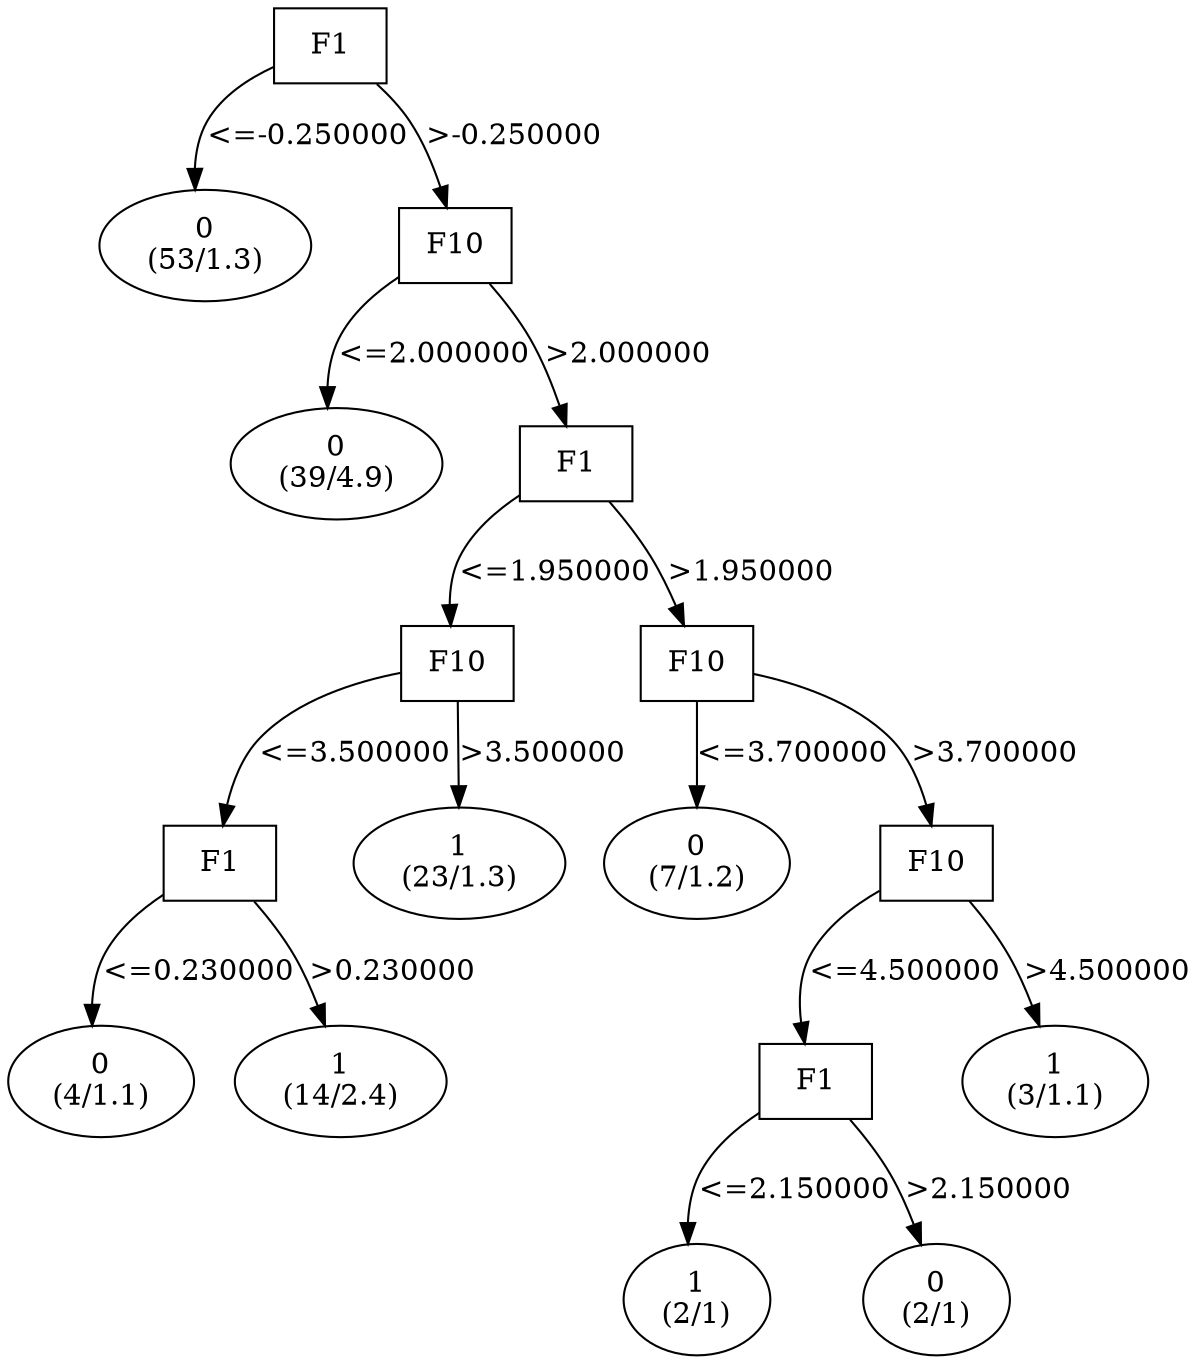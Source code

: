 digraph YaDT {
n0 [ shape=box, label="F1\n"]
n0 -> n1 [label="<=-0.250000"]
n1 [ shape=ellipse, label="0\n(53/1.3)"]
n0 -> n2 [label=">-0.250000"]
n2 [ shape=box, label="F10\n"]
n2 -> n3 [label="<=2.000000"]
n3 [ shape=ellipse, label="0\n(39/4.9)"]
n2 -> n4 [label=">2.000000"]
n4 [ shape=box, label="F1\n"]
n4 -> n5 [label="<=1.950000"]
n5 [ shape=box, label="F10\n"]
n5 -> n6 [label="<=3.500000"]
n6 [ shape=box, label="F1\n"]
n6 -> n7 [label="<=0.230000"]
n7 [ shape=ellipse, label="0\n(4/1.1)"]
n6 -> n8 [label=">0.230000"]
n8 [ shape=ellipse, label="1\n(14/2.4)"]
n5 -> n10 [label=">3.500000"]
n10 [ shape=ellipse, label="1\n(23/1.3)"]
n4 -> n12 [label=">1.950000"]
n12 [ shape=box, label="F10\n"]
n12 -> n13 [label="<=3.700000"]
n13 [ shape=ellipse, label="0\n(7/1.2)"]
n12 -> n14 [label=">3.700000"]
n14 [ shape=box, label="F10\n"]
n14 -> n15 [label="<=4.500000"]
n15 [ shape=box, label="F1\n"]
n15 -> n16 [label="<=2.150000"]
n16 [ shape=ellipse, label="1\n(2/1)"]
n15 -> n17 [label=">2.150000"]
n17 [ shape=ellipse, label="0\n(2/1)"]
n14 -> n19 [label=">4.500000"]
n19 [ shape=ellipse, label="1\n(3/1.1)"]
}
